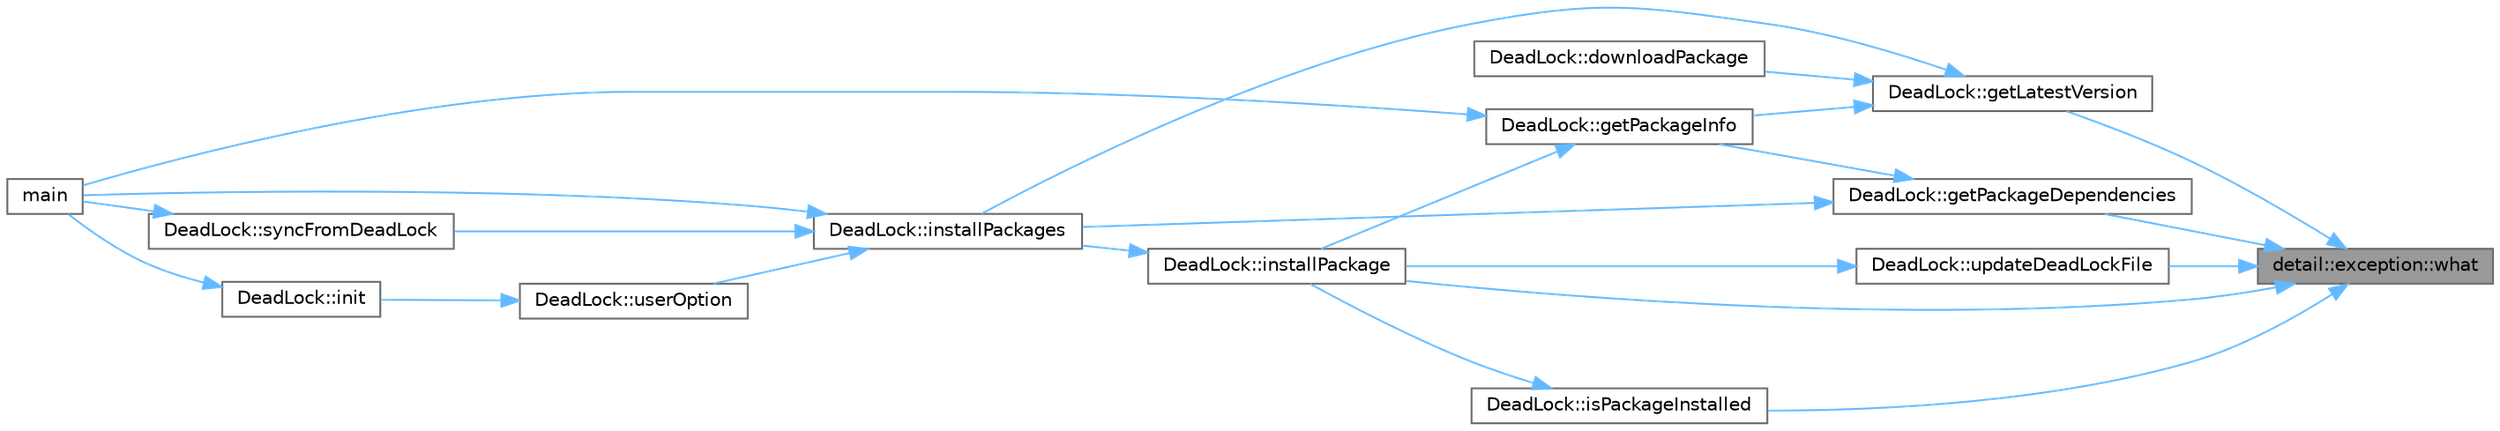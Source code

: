 digraph "detail::exception::what"
{
 // INTERACTIVE_SVG=YES
 // LATEX_PDF_SIZE
  bgcolor="transparent";
  edge [fontname=Helvetica,fontsize=10,labelfontname=Helvetica,labelfontsize=10];
  node [fontname=Helvetica,fontsize=10,shape=box,height=0.2,width=0.4];
  rankdir="RL";
  Node1 [id="Node000001",label="detail::exception::what",height=0.2,width=0.4,color="gray40", fillcolor="grey60", style="filled", fontcolor="black",tooltip="returns the explanatory string"];
  Node1 -> Node2 [id="edge1_Node000001_Node000002",dir="back",color="steelblue1",style="solid",tooltip=" "];
  Node2 [id="Node000002",label="DeadLock::getLatestVersion",height=0.2,width=0.4,color="grey40", fillcolor="white", style="filled",URL="$class_dead_lock.html#a1b1b44ff1e5ddf666d975fa97a4f5de4",tooltip="Retrieves the latest version of a package from PyPI."];
  Node2 -> Node3 [id="edge2_Node000002_Node000003",dir="back",color="steelblue1",style="solid",tooltip=" "];
  Node3 [id="Node000003",label="DeadLock::downloadPackage",height=0.2,width=0.4,color="grey40", fillcolor="white", style="filled",URL="$class_dead_lock.html#ae9709ad8e340712fc3ae58055111eafe",tooltip="Downloads a platform-compatible Python package wheel from PyPI."];
  Node2 -> Node4 [id="edge3_Node000002_Node000004",dir="back",color="steelblue1",style="solid",tooltip=" "];
  Node4 [id="Node000004",label="DeadLock::getPackageInfo",height=0.2,width=0.4,color="grey40", fillcolor="white", style="filled",URL="$class_dead_lock.html#a7d5316ade6a7203321ea48e9d63fbfc8",tooltip="Retrieves package metadata from the PyPI JSON API."];
  Node4 -> Node5 [id="edge4_Node000004_Node000005",dir="back",color="steelblue1",style="solid",tooltip=" "];
  Node5 [id="Node000005",label="DeadLock::installPackage",height=0.2,width=0.4,color="grey40", fillcolor="white", style="filled",URL="$class_dead_lock.html#a40480fcbee6ccead7000e3c2556a3d7a",tooltip=" "];
  Node5 -> Node6 [id="edge5_Node000005_Node000006",dir="back",color="steelblue1",style="solid",tooltip=" "];
  Node6 [id="Node000006",label="DeadLock::installPackages",height=0.2,width=0.4,color="grey40", fillcolor="white", style="filled",URL="$class_dead_lock.html#a565f27b2b1c9f885ea2b58b8f5225ac7",tooltip=" "];
  Node6 -> Node7 [id="edge6_Node000006_Node000007",dir="back",color="steelblue1",style="solid",tooltip=" "];
  Node7 [id="Node000007",label="main",height=0.2,width=0.4,color="grey40", fillcolor="white", style="filled",URL="$lock_8cpp.html#a3c04138a5bfe5d72780bb7e82a18e627",tooltip=" "];
  Node6 -> Node8 [id="edge7_Node000006_Node000008",dir="back",color="steelblue1",style="solid",tooltip=" "];
  Node8 [id="Node000008",label="DeadLock::syncFromDeadLock",height=0.2,width=0.4,color="grey40", fillcolor="white", style="filled",URL="$class_dead_lock.html#aa0e0017534296c8faa8cc654cd49ae03",tooltip=" "];
  Node8 -> Node7 [id="edge8_Node000008_Node000007",dir="back",color="steelblue1",style="solid",tooltip=" "];
  Node6 -> Node9 [id="edge9_Node000006_Node000009",dir="back",color="steelblue1",style="solid",tooltip=" "];
  Node9 [id="Node000009",label="DeadLock::userOption",height=0.2,width=0.4,color="grey40", fillcolor="white", style="filled",URL="$class_dead_lock.html#ae4bbbcb2aa5a7a9fc269f97e540bade7",tooltip=" "];
  Node9 -> Node10 [id="edge10_Node000009_Node000010",dir="back",color="steelblue1",style="solid",tooltip=" "];
  Node10 [id="Node000010",label="DeadLock::init",height=0.2,width=0.4,color="grey40", fillcolor="white", style="filled",URL="$class_dead_lock.html#aa36429bebaa3c7db030508545bee6c14",tooltip="Initializes the environment and creates project."];
  Node10 -> Node7 [id="edge11_Node000010_Node000007",dir="back",color="steelblue1",style="solid",tooltip=" "];
  Node4 -> Node7 [id="edge12_Node000004_Node000007",dir="back",color="steelblue1",style="solid",tooltip=" "];
  Node2 -> Node6 [id="edge13_Node000002_Node000006",dir="back",color="steelblue1",style="solid",tooltip=" "];
  Node1 -> Node11 [id="edge14_Node000001_Node000011",dir="back",color="steelblue1",style="solid",tooltip=" "];
  Node11 [id="Node000011",label="DeadLock::getPackageDependencies",height=0.2,width=0.4,color="grey40", fillcolor="white", style="filled",URL="$class_dead_lock.html#aee93bc82d8428f6058294d0e0045f37d",tooltip="Gets necessary required packages of the provided package."];
  Node11 -> Node4 [id="edge15_Node000011_Node000004",dir="back",color="steelblue1",style="solid",tooltip=" "];
  Node11 -> Node6 [id="edge16_Node000011_Node000006",dir="back",color="steelblue1",style="solid",tooltip=" "];
  Node1 -> Node5 [id="edge17_Node000001_Node000005",dir="back",color="steelblue1",style="solid",tooltip=" "];
  Node1 -> Node12 [id="edge18_Node000001_Node000012",dir="back",color="steelblue1",style="solid",tooltip=" "];
  Node12 [id="Node000012",label="DeadLock::isPackageInstalled",height=0.2,width=0.4,color="grey40", fillcolor="white", style="filled",URL="$class_dead_lock.html#a4467a5bc283716e536a3225ed3cc7ccf",tooltip=" "];
  Node12 -> Node5 [id="edge19_Node000012_Node000005",dir="back",color="steelblue1",style="solid",tooltip=" "];
  Node1 -> Node13 [id="edge20_Node000001_Node000013",dir="back",color="steelblue1",style="solid",tooltip=" "];
  Node13 [id="Node000013",label="DeadLock::updateDeadLockFile",height=0.2,width=0.4,color="grey40", fillcolor="white", style="filled",URL="$class_dead_lock.html#aeb53792360d948befdeaf9104b95fb25",tooltip=" "];
  Node13 -> Node5 [id="edge21_Node000013_Node000005",dir="back",color="steelblue1",style="solid",tooltip=" "];
}
